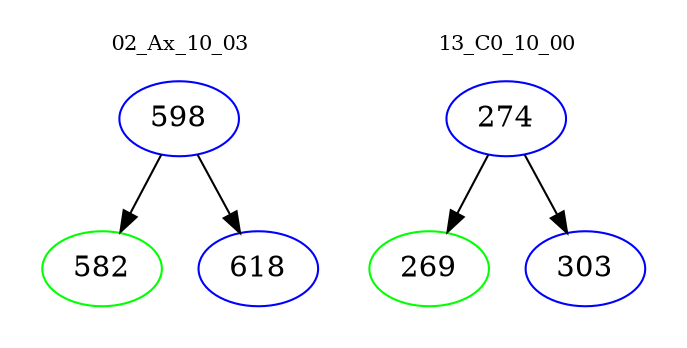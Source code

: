 digraph{
subgraph cluster_0 {
color = white
label = "02_Ax_10_03";
fontsize=10;
T0_598 [label="598", color="blue"]
T0_598 -> T0_582 [color="black"]
T0_582 [label="582", color="green"]
T0_598 -> T0_618 [color="black"]
T0_618 [label="618", color="blue"]
}
subgraph cluster_1 {
color = white
label = "13_C0_10_00";
fontsize=10;
T1_274 [label="274", color="blue"]
T1_274 -> T1_269 [color="black"]
T1_269 [label="269", color="green"]
T1_274 -> T1_303 [color="black"]
T1_303 [label="303", color="blue"]
}
}
